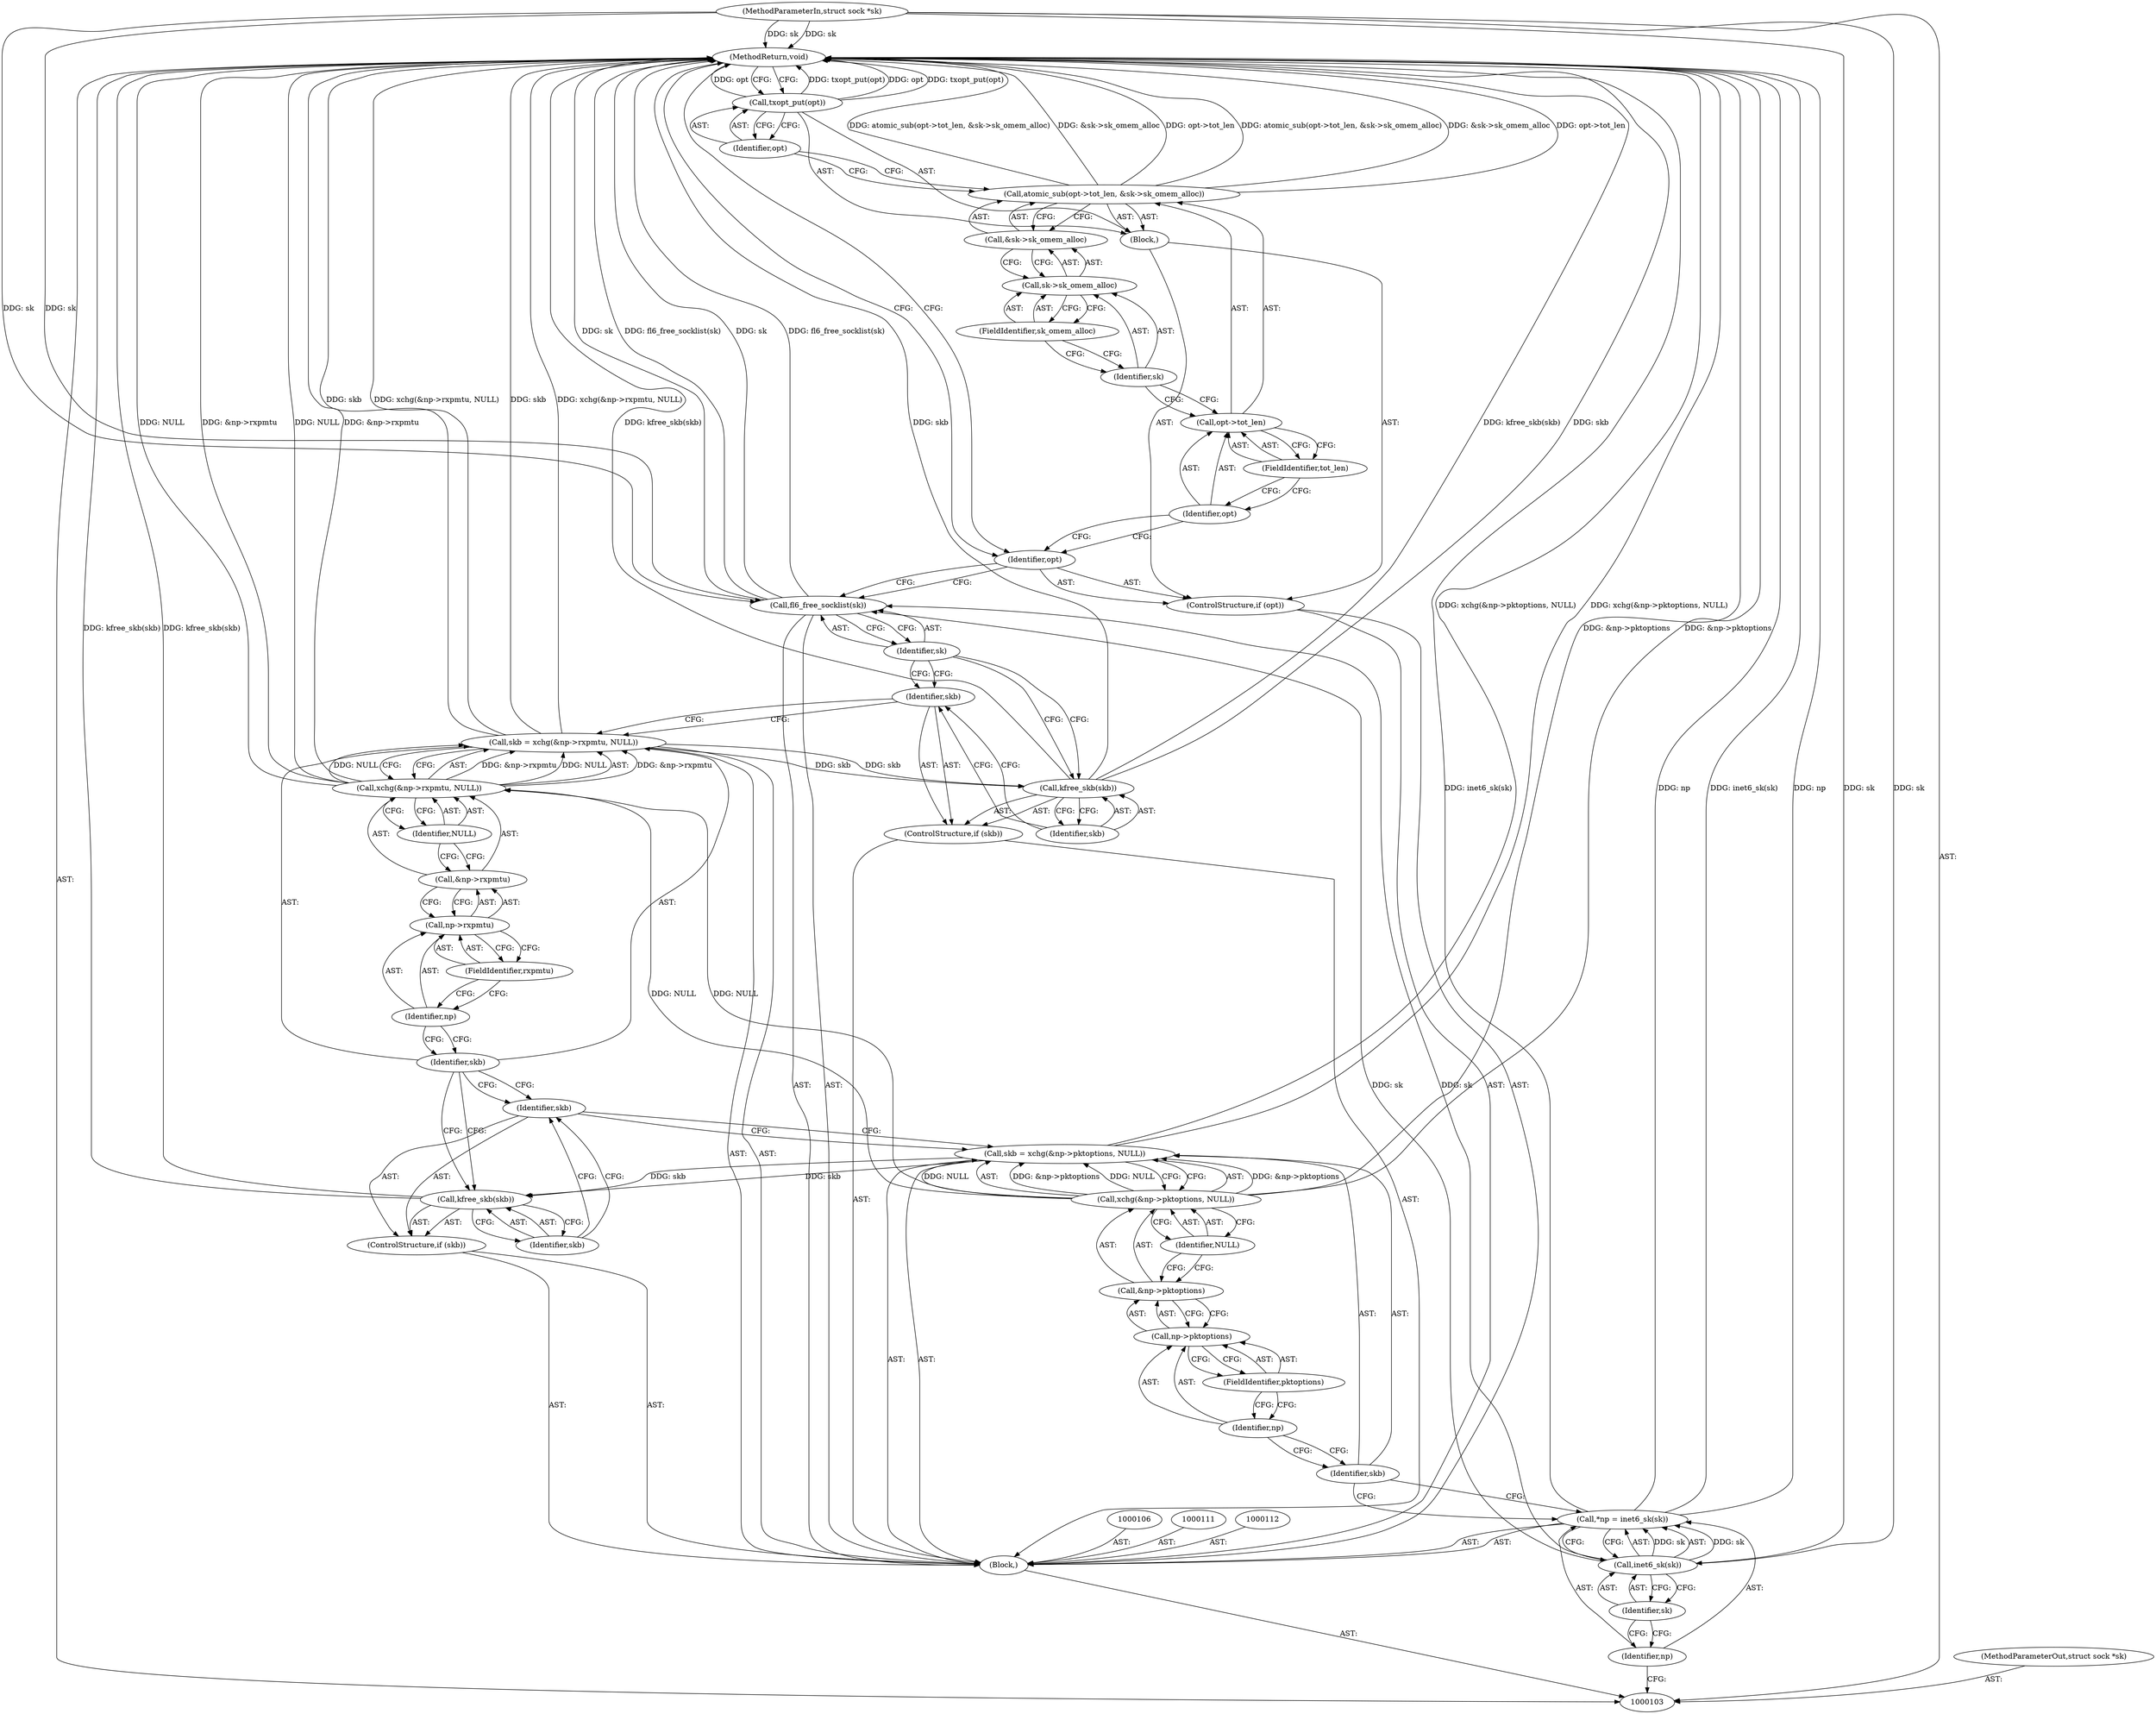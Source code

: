 digraph "0_linux_45f6fad84cc305103b28d73482b344d7f5b76f39_2" {
"1000152" [label="(MethodReturn,void)"];
"1000104" [label="(MethodParameterIn,struct sock *sk)"];
"1000200" [label="(MethodParameterOut,struct sock *sk)"];
"1000121" [label="(ControlStructure,if (skb))"];
"1000122" [label="(Identifier,skb)"];
"1000124" [label="(Identifier,skb)"];
"1000123" [label="(Call,kfree_skb(skb))"];
"1000125" [label="(Call,skb = xchg(&np->rxpmtu, NULL))"];
"1000126" [label="(Identifier,skb)"];
"1000128" [label="(Call,&np->rxpmtu)"];
"1000129" [label="(Call,np->rxpmtu)"];
"1000130" [label="(Identifier,np)"];
"1000131" [label="(FieldIdentifier,rxpmtu)"];
"1000132" [label="(Identifier,NULL)"];
"1000127" [label="(Call,xchg(&np->rxpmtu, NULL))"];
"1000133" [label="(ControlStructure,if (skb))"];
"1000134" [label="(Identifier,skb)"];
"1000136" [label="(Identifier,skb)"];
"1000135" [label="(Call,kfree_skb(skb))"];
"1000137" [label="(Call,fl6_free_socklist(sk))"];
"1000138" [label="(Identifier,sk)"];
"1000105" [label="(Block,)"];
"1000139" [label="(ControlStructure,if (opt))"];
"1000141" [label="(Block,)"];
"1000140" [label="(Identifier,opt)"];
"1000143" [label="(Call,opt->tot_len)"];
"1000144" [label="(Identifier,opt)"];
"1000145" [label="(FieldIdentifier,tot_len)"];
"1000142" [label="(Call,atomic_sub(opt->tot_len, &sk->sk_omem_alloc))"];
"1000146" [label="(Call,&sk->sk_omem_alloc)"];
"1000147" [label="(Call,sk->sk_omem_alloc)"];
"1000148" [label="(Identifier,sk)"];
"1000149" [label="(FieldIdentifier,sk_omem_alloc)"];
"1000151" [label="(Identifier,opt)"];
"1000150" [label="(Call,txopt_put(opt))"];
"1000107" [label="(Call,*np = inet6_sk(sk))"];
"1000108" [label="(Identifier,np)"];
"1000109" [label="(Call,inet6_sk(sk))"];
"1000110" [label="(Identifier,sk)"];
"1000113" [label="(Call,skb = xchg(&np->pktoptions, NULL))"];
"1000114" [label="(Identifier,skb)"];
"1000116" [label="(Call,&np->pktoptions)"];
"1000117" [label="(Call,np->pktoptions)"];
"1000118" [label="(Identifier,np)"];
"1000119" [label="(FieldIdentifier,pktoptions)"];
"1000120" [label="(Identifier,NULL)"];
"1000115" [label="(Call,xchg(&np->pktoptions, NULL))"];
"1000152" -> "1000103"  [label="AST: "];
"1000152" -> "1000150"  [label="CFG: "];
"1000152" -> "1000140"  [label="CFG: "];
"1000125" -> "1000152"  [label="DDG: skb"];
"1000125" -> "1000152"  [label="DDG: xchg(&np->rxpmtu, NULL)"];
"1000142" -> "1000152"  [label="DDG: atomic_sub(opt->tot_len, &sk->sk_omem_alloc)"];
"1000142" -> "1000152"  [label="DDG: &sk->sk_omem_alloc"];
"1000142" -> "1000152"  [label="DDG: opt->tot_len"];
"1000107" -> "1000152"  [label="DDG: np"];
"1000107" -> "1000152"  [label="DDG: inet6_sk(sk)"];
"1000104" -> "1000152"  [label="DDG: sk"];
"1000113" -> "1000152"  [label="DDG: xchg(&np->pktoptions, NULL)"];
"1000150" -> "1000152"  [label="DDG: txopt_put(opt)"];
"1000150" -> "1000152"  [label="DDG: opt"];
"1000115" -> "1000152"  [label="DDG: &np->pktoptions"];
"1000123" -> "1000152"  [label="DDG: kfree_skb(skb)"];
"1000127" -> "1000152"  [label="DDG: NULL"];
"1000127" -> "1000152"  [label="DDG: &np->rxpmtu"];
"1000135" -> "1000152"  [label="DDG: kfree_skb(skb)"];
"1000135" -> "1000152"  [label="DDG: skb"];
"1000137" -> "1000152"  [label="DDG: sk"];
"1000137" -> "1000152"  [label="DDG: fl6_free_socklist(sk)"];
"1000104" -> "1000103"  [label="AST: "];
"1000104" -> "1000152"  [label="DDG: sk"];
"1000104" -> "1000109"  [label="DDG: sk"];
"1000104" -> "1000137"  [label="DDG: sk"];
"1000200" -> "1000103"  [label="AST: "];
"1000121" -> "1000105"  [label="AST: "];
"1000122" -> "1000121"  [label="AST: "];
"1000123" -> "1000121"  [label="AST: "];
"1000122" -> "1000121"  [label="AST: "];
"1000122" -> "1000113"  [label="CFG: "];
"1000124" -> "1000122"  [label="CFG: "];
"1000126" -> "1000122"  [label="CFG: "];
"1000124" -> "1000123"  [label="AST: "];
"1000124" -> "1000122"  [label="CFG: "];
"1000123" -> "1000124"  [label="CFG: "];
"1000123" -> "1000121"  [label="AST: "];
"1000123" -> "1000124"  [label="CFG: "];
"1000124" -> "1000123"  [label="AST: "];
"1000126" -> "1000123"  [label="CFG: "];
"1000123" -> "1000152"  [label="DDG: kfree_skb(skb)"];
"1000113" -> "1000123"  [label="DDG: skb"];
"1000125" -> "1000105"  [label="AST: "];
"1000125" -> "1000127"  [label="CFG: "];
"1000126" -> "1000125"  [label="AST: "];
"1000127" -> "1000125"  [label="AST: "];
"1000134" -> "1000125"  [label="CFG: "];
"1000125" -> "1000152"  [label="DDG: skb"];
"1000125" -> "1000152"  [label="DDG: xchg(&np->rxpmtu, NULL)"];
"1000127" -> "1000125"  [label="DDG: &np->rxpmtu"];
"1000127" -> "1000125"  [label="DDG: NULL"];
"1000125" -> "1000135"  [label="DDG: skb"];
"1000126" -> "1000125"  [label="AST: "];
"1000126" -> "1000123"  [label="CFG: "];
"1000126" -> "1000122"  [label="CFG: "];
"1000130" -> "1000126"  [label="CFG: "];
"1000128" -> "1000127"  [label="AST: "];
"1000128" -> "1000129"  [label="CFG: "];
"1000129" -> "1000128"  [label="AST: "];
"1000132" -> "1000128"  [label="CFG: "];
"1000129" -> "1000128"  [label="AST: "];
"1000129" -> "1000131"  [label="CFG: "];
"1000130" -> "1000129"  [label="AST: "];
"1000131" -> "1000129"  [label="AST: "];
"1000128" -> "1000129"  [label="CFG: "];
"1000130" -> "1000129"  [label="AST: "];
"1000130" -> "1000126"  [label="CFG: "];
"1000131" -> "1000130"  [label="CFG: "];
"1000131" -> "1000129"  [label="AST: "];
"1000131" -> "1000130"  [label="CFG: "];
"1000129" -> "1000131"  [label="CFG: "];
"1000132" -> "1000127"  [label="AST: "];
"1000132" -> "1000128"  [label="CFG: "];
"1000127" -> "1000132"  [label="CFG: "];
"1000127" -> "1000125"  [label="AST: "];
"1000127" -> "1000132"  [label="CFG: "];
"1000128" -> "1000127"  [label="AST: "];
"1000132" -> "1000127"  [label="AST: "];
"1000125" -> "1000127"  [label="CFG: "];
"1000127" -> "1000152"  [label="DDG: NULL"];
"1000127" -> "1000152"  [label="DDG: &np->rxpmtu"];
"1000127" -> "1000125"  [label="DDG: &np->rxpmtu"];
"1000127" -> "1000125"  [label="DDG: NULL"];
"1000115" -> "1000127"  [label="DDG: NULL"];
"1000133" -> "1000105"  [label="AST: "];
"1000134" -> "1000133"  [label="AST: "];
"1000135" -> "1000133"  [label="AST: "];
"1000134" -> "1000133"  [label="AST: "];
"1000134" -> "1000125"  [label="CFG: "];
"1000136" -> "1000134"  [label="CFG: "];
"1000138" -> "1000134"  [label="CFG: "];
"1000136" -> "1000135"  [label="AST: "];
"1000136" -> "1000134"  [label="CFG: "];
"1000135" -> "1000136"  [label="CFG: "];
"1000135" -> "1000133"  [label="AST: "];
"1000135" -> "1000136"  [label="CFG: "];
"1000136" -> "1000135"  [label="AST: "];
"1000138" -> "1000135"  [label="CFG: "];
"1000135" -> "1000152"  [label="DDG: kfree_skb(skb)"];
"1000135" -> "1000152"  [label="DDG: skb"];
"1000125" -> "1000135"  [label="DDG: skb"];
"1000137" -> "1000105"  [label="AST: "];
"1000137" -> "1000138"  [label="CFG: "];
"1000138" -> "1000137"  [label="AST: "];
"1000140" -> "1000137"  [label="CFG: "];
"1000137" -> "1000152"  [label="DDG: sk"];
"1000137" -> "1000152"  [label="DDG: fl6_free_socklist(sk)"];
"1000109" -> "1000137"  [label="DDG: sk"];
"1000104" -> "1000137"  [label="DDG: sk"];
"1000138" -> "1000137"  [label="AST: "];
"1000138" -> "1000135"  [label="CFG: "];
"1000138" -> "1000134"  [label="CFG: "];
"1000137" -> "1000138"  [label="CFG: "];
"1000105" -> "1000103"  [label="AST: "];
"1000106" -> "1000105"  [label="AST: "];
"1000107" -> "1000105"  [label="AST: "];
"1000111" -> "1000105"  [label="AST: "];
"1000112" -> "1000105"  [label="AST: "];
"1000113" -> "1000105"  [label="AST: "];
"1000121" -> "1000105"  [label="AST: "];
"1000125" -> "1000105"  [label="AST: "];
"1000133" -> "1000105"  [label="AST: "];
"1000137" -> "1000105"  [label="AST: "];
"1000139" -> "1000105"  [label="AST: "];
"1000139" -> "1000105"  [label="AST: "];
"1000140" -> "1000139"  [label="AST: "];
"1000141" -> "1000139"  [label="AST: "];
"1000141" -> "1000139"  [label="AST: "];
"1000142" -> "1000141"  [label="AST: "];
"1000150" -> "1000141"  [label="AST: "];
"1000140" -> "1000139"  [label="AST: "];
"1000140" -> "1000137"  [label="CFG: "];
"1000144" -> "1000140"  [label="CFG: "];
"1000152" -> "1000140"  [label="CFG: "];
"1000143" -> "1000142"  [label="AST: "];
"1000143" -> "1000145"  [label="CFG: "];
"1000144" -> "1000143"  [label="AST: "];
"1000145" -> "1000143"  [label="AST: "];
"1000148" -> "1000143"  [label="CFG: "];
"1000144" -> "1000143"  [label="AST: "];
"1000144" -> "1000140"  [label="CFG: "];
"1000145" -> "1000144"  [label="CFG: "];
"1000145" -> "1000143"  [label="AST: "];
"1000145" -> "1000144"  [label="CFG: "];
"1000143" -> "1000145"  [label="CFG: "];
"1000142" -> "1000141"  [label="AST: "];
"1000142" -> "1000146"  [label="CFG: "];
"1000143" -> "1000142"  [label="AST: "];
"1000146" -> "1000142"  [label="AST: "];
"1000151" -> "1000142"  [label="CFG: "];
"1000142" -> "1000152"  [label="DDG: atomic_sub(opt->tot_len, &sk->sk_omem_alloc)"];
"1000142" -> "1000152"  [label="DDG: &sk->sk_omem_alloc"];
"1000142" -> "1000152"  [label="DDG: opt->tot_len"];
"1000146" -> "1000142"  [label="AST: "];
"1000146" -> "1000147"  [label="CFG: "];
"1000147" -> "1000146"  [label="AST: "];
"1000142" -> "1000146"  [label="CFG: "];
"1000147" -> "1000146"  [label="AST: "];
"1000147" -> "1000149"  [label="CFG: "];
"1000148" -> "1000147"  [label="AST: "];
"1000149" -> "1000147"  [label="AST: "];
"1000146" -> "1000147"  [label="CFG: "];
"1000148" -> "1000147"  [label="AST: "];
"1000148" -> "1000143"  [label="CFG: "];
"1000149" -> "1000148"  [label="CFG: "];
"1000149" -> "1000147"  [label="AST: "];
"1000149" -> "1000148"  [label="CFG: "];
"1000147" -> "1000149"  [label="CFG: "];
"1000151" -> "1000150"  [label="AST: "];
"1000151" -> "1000142"  [label="CFG: "];
"1000150" -> "1000151"  [label="CFG: "];
"1000150" -> "1000141"  [label="AST: "];
"1000150" -> "1000151"  [label="CFG: "];
"1000151" -> "1000150"  [label="AST: "];
"1000152" -> "1000150"  [label="CFG: "];
"1000150" -> "1000152"  [label="DDG: txopt_put(opt)"];
"1000150" -> "1000152"  [label="DDG: opt"];
"1000107" -> "1000105"  [label="AST: "];
"1000107" -> "1000109"  [label="CFG: "];
"1000108" -> "1000107"  [label="AST: "];
"1000109" -> "1000107"  [label="AST: "];
"1000114" -> "1000107"  [label="CFG: "];
"1000107" -> "1000152"  [label="DDG: np"];
"1000107" -> "1000152"  [label="DDG: inet6_sk(sk)"];
"1000109" -> "1000107"  [label="DDG: sk"];
"1000108" -> "1000107"  [label="AST: "];
"1000108" -> "1000103"  [label="CFG: "];
"1000110" -> "1000108"  [label="CFG: "];
"1000109" -> "1000107"  [label="AST: "];
"1000109" -> "1000110"  [label="CFG: "];
"1000110" -> "1000109"  [label="AST: "];
"1000107" -> "1000109"  [label="CFG: "];
"1000109" -> "1000107"  [label="DDG: sk"];
"1000104" -> "1000109"  [label="DDG: sk"];
"1000109" -> "1000137"  [label="DDG: sk"];
"1000110" -> "1000109"  [label="AST: "];
"1000110" -> "1000108"  [label="CFG: "];
"1000109" -> "1000110"  [label="CFG: "];
"1000113" -> "1000105"  [label="AST: "];
"1000113" -> "1000115"  [label="CFG: "];
"1000114" -> "1000113"  [label="AST: "];
"1000115" -> "1000113"  [label="AST: "];
"1000122" -> "1000113"  [label="CFG: "];
"1000113" -> "1000152"  [label="DDG: xchg(&np->pktoptions, NULL)"];
"1000115" -> "1000113"  [label="DDG: &np->pktoptions"];
"1000115" -> "1000113"  [label="DDG: NULL"];
"1000113" -> "1000123"  [label="DDG: skb"];
"1000114" -> "1000113"  [label="AST: "];
"1000114" -> "1000107"  [label="CFG: "];
"1000118" -> "1000114"  [label="CFG: "];
"1000116" -> "1000115"  [label="AST: "];
"1000116" -> "1000117"  [label="CFG: "];
"1000117" -> "1000116"  [label="AST: "];
"1000120" -> "1000116"  [label="CFG: "];
"1000117" -> "1000116"  [label="AST: "];
"1000117" -> "1000119"  [label="CFG: "];
"1000118" -> "1000117"  [label="AST: "];
"1000119" -> "1000117"  [label="AST: "];
"1000116" -> "1000117"  [label="CFG: "];
"1000118" -> "1000117"  [label="AST: "];
"1000118" -> "1000114"  [label="CFG: "];
"1000119" -> "1000118"  [label="CFG: "];
"1000119" -> "1000117"  [label="AST: "];
"1000119" -> "1000118"  [label="CFG: "];
"1000117" -> "1000119"  [label="CFG: "];
"1000120" -> "1000115"  [label="AST: "];
"1000120" -> "1000116"  [label="CFG: "];
"1000115" -> "1000120"  [label="CFG: "];
"1000115" -> "1000113"  [label="AST: "];
"1000115" -> "1000120"  [label="CFG: "];
"1000116" -> "1000115"  [label="AST: "];
"1000120" -> "1000115"  [label="AST: "];
"1000113" -> "1000115"  [label="CFG: "];
"1000115" -> "1000152"  [label="DDG: &np->pktoptions"];
"1000115" -> "1000113"  [label="DDG: &np->pktoptions"];
"1000115" -> "1000113"  [label="DDG: NULL"];
"1000115" -> "1000127"  [label="DDG: NULL"];
}
